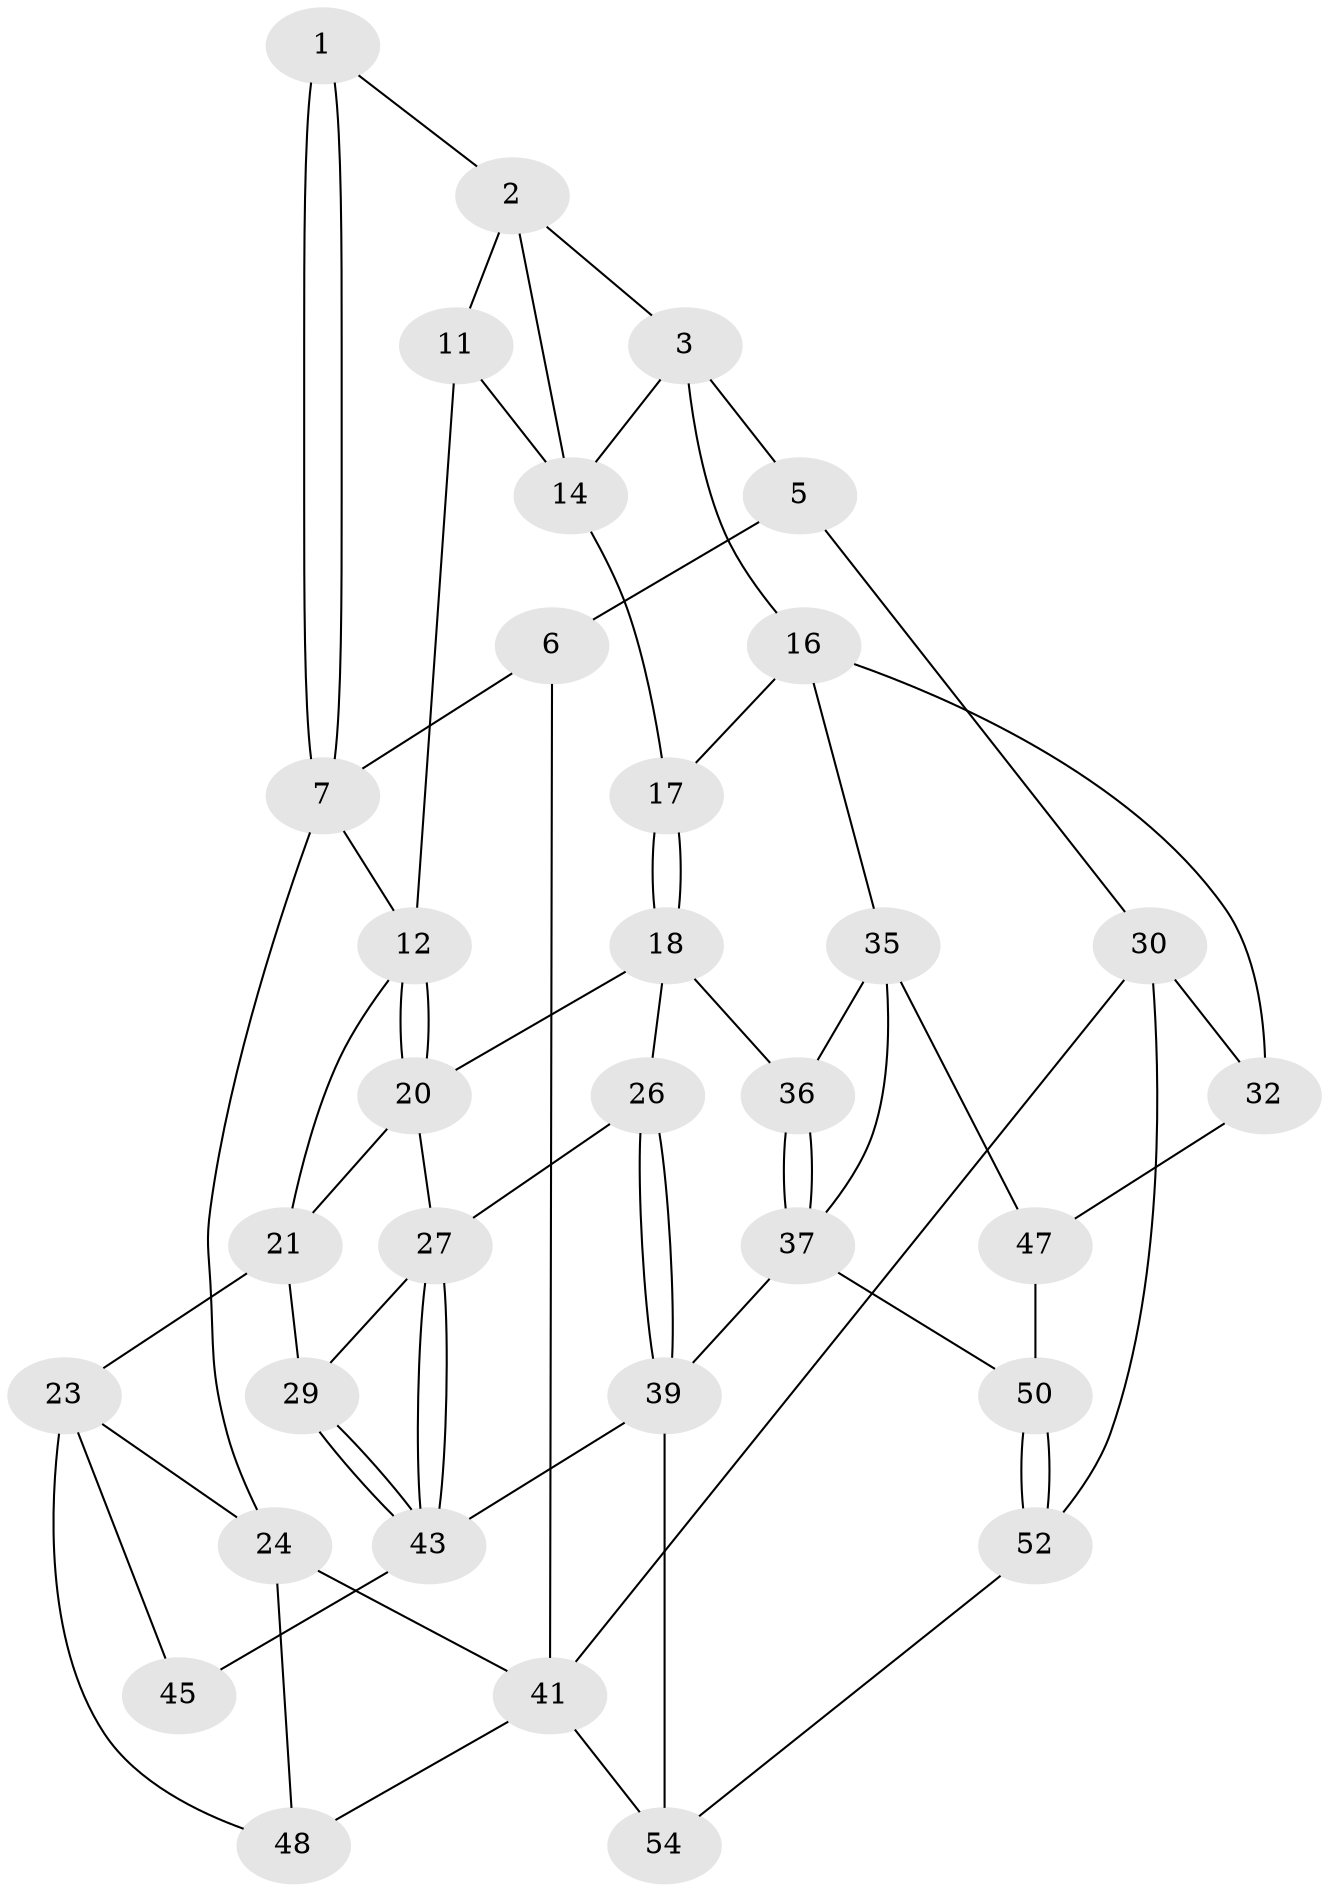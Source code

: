 // original degree distribution, {3: 0.05357142857142857, 4: 0.25, 5: 0.44642857142857145, 6: 0.25}
// Generated by graph-tools (version 1.1) at 2025/11/02/27/25 16:11:55]
// undirected, 33 vertices, 66 edges
graph export_dot {
graph [start="1"]
  node [color=gray90,style=filled];
  1 [pos="+0.473176794204316+0.0029543248708926357"];
  2 [pos="+0.4838371355662364+0.022302244134914582",super="+10"];
  3 [pos="+0.8598373766539862+0.15596310959797835",super="+4"];
  5 [pos="+1+0"];
  6 [pos="+0.45757735604460925+0",super="+9"];
  7 [pos="+0.15352565594872802+0.27238408027747535",super="+8"];
  11 [pos="+0.4894037808822131+0.19686440262952956"];
  12 [pos="+0.42288270285082796+0.33142114024019276",super="+13"];
  14 [pos="+0.7462644758851493+0.2987895624570145",super="+15"];
  16 [pos="+1+0.2690964233184649",super="+34"];
  17 [pos="+0.7109234066494439+0.4780421023538121"];
  18 [pos="+0.6923267734398575+0.5305856251575829",super="+19"];
  20 [pos="+0.5943419280354661+0.4942900605914414",super="+25"];
  21 [pos="+0.336457822008894+0.48766112133912026",super="+22"];
  23 [pos="+0.20758878348170023+0.563549023841564",super="+46"];
  24 [pos="+0+0.3964968423423607",super="+40"];
  26 [pos="+0.5897549045973735+0.6483186759633803"];
  27 [pos="+0.5813074962367382+0.6498477996149449",super="+28"];
  29 [pos="+0.38237463470378397+0.6578391557670656"];
  30 [pos="+1+1",super="+31"];
  32 [pos="+1+0.8883215428104717",super="+33"];
  35 [pos="+0.9753142738045695+0.6151807974576909",super="+42"];
  36 [pos="+0.7131073444217005+0.5457917278623365"];
  37 [pos="+0.7909510668408029+0.71477091578881",super="+38"];
  39 [pos="+0.6379157359875972+0.8285354945828267",super="+51"];
  41 [pos="+0+1",super="+56"];
  43 [pos="+0.4052690286062618+0.8468976342866049",super="+44"];
  45 [pos="+0.24296795368098548+0.8654876739726426"];
  47 [pos="+0.8844169515829928+0.767355226403534",super="+49"];
  48 [pos="+0+0.8365712515198772",super="+55"];
  50 [pos="+0.8040564746286406+0.8778495782806808"];
  52 [pos="+0.8138741814574098+0.9216813458676515",super="+53"];
  54 [pos="+0.42229501400231784+1"];
  1 -- 2;
  1 -- 7;
  1 -- 7;
  2 -- 3;
  2 -- 11;
  2 -- 14;
  3 -- 14;
  3 -- 16;
  3 -- 5;
  5 -- 6 [weight=2];
  5 -- 30;
  6 -- 41;
  6 -- 7;
  7 -- 12;
  7 -- 24;
  11 -- 12;
  11 -- 14;
  12 -- 20;
  12 -- 20;
  12 -- 21;
  14 -- 17;
  16 -- 17;
  16 -- 35;
  16 -- 32;
  17 -- 18;
  17 -- 18;
  18 -- 36;
  18 -- 26;
  18 -- 20;
  20 -- 21;
  20 -- 27;
  21 -- 29;
  21 -- 23;
  23 -- 24;
  23 -- 48;
  23 -- 45;
  24 -- 41;
  24 -- 48;
  26 -- 27;
  26 -- 39;
  26 -- 39;
  27 -- 43;
  27 -- 43;
  27 -- 29;
  29 -- 43;
  29 -- 43;
  30 -- 41;
  30 -- 52 [weight=2];
  30 -- 32;
  32 -- 47 [weight=2];
  35 -- 36;
  35 -- 37;
  35 -- 47;
  36 -- 37;
  36 -- 37;
  37 -- 50;
  37 -- 39;
  39 -- 54;
  39 -- 43;
  41 -- 54;
  41 -- 48;
  43 -- 45;
  47 -- 50;
  50 -- 52;
  50 -- 52;
  52 -- 54;
}
